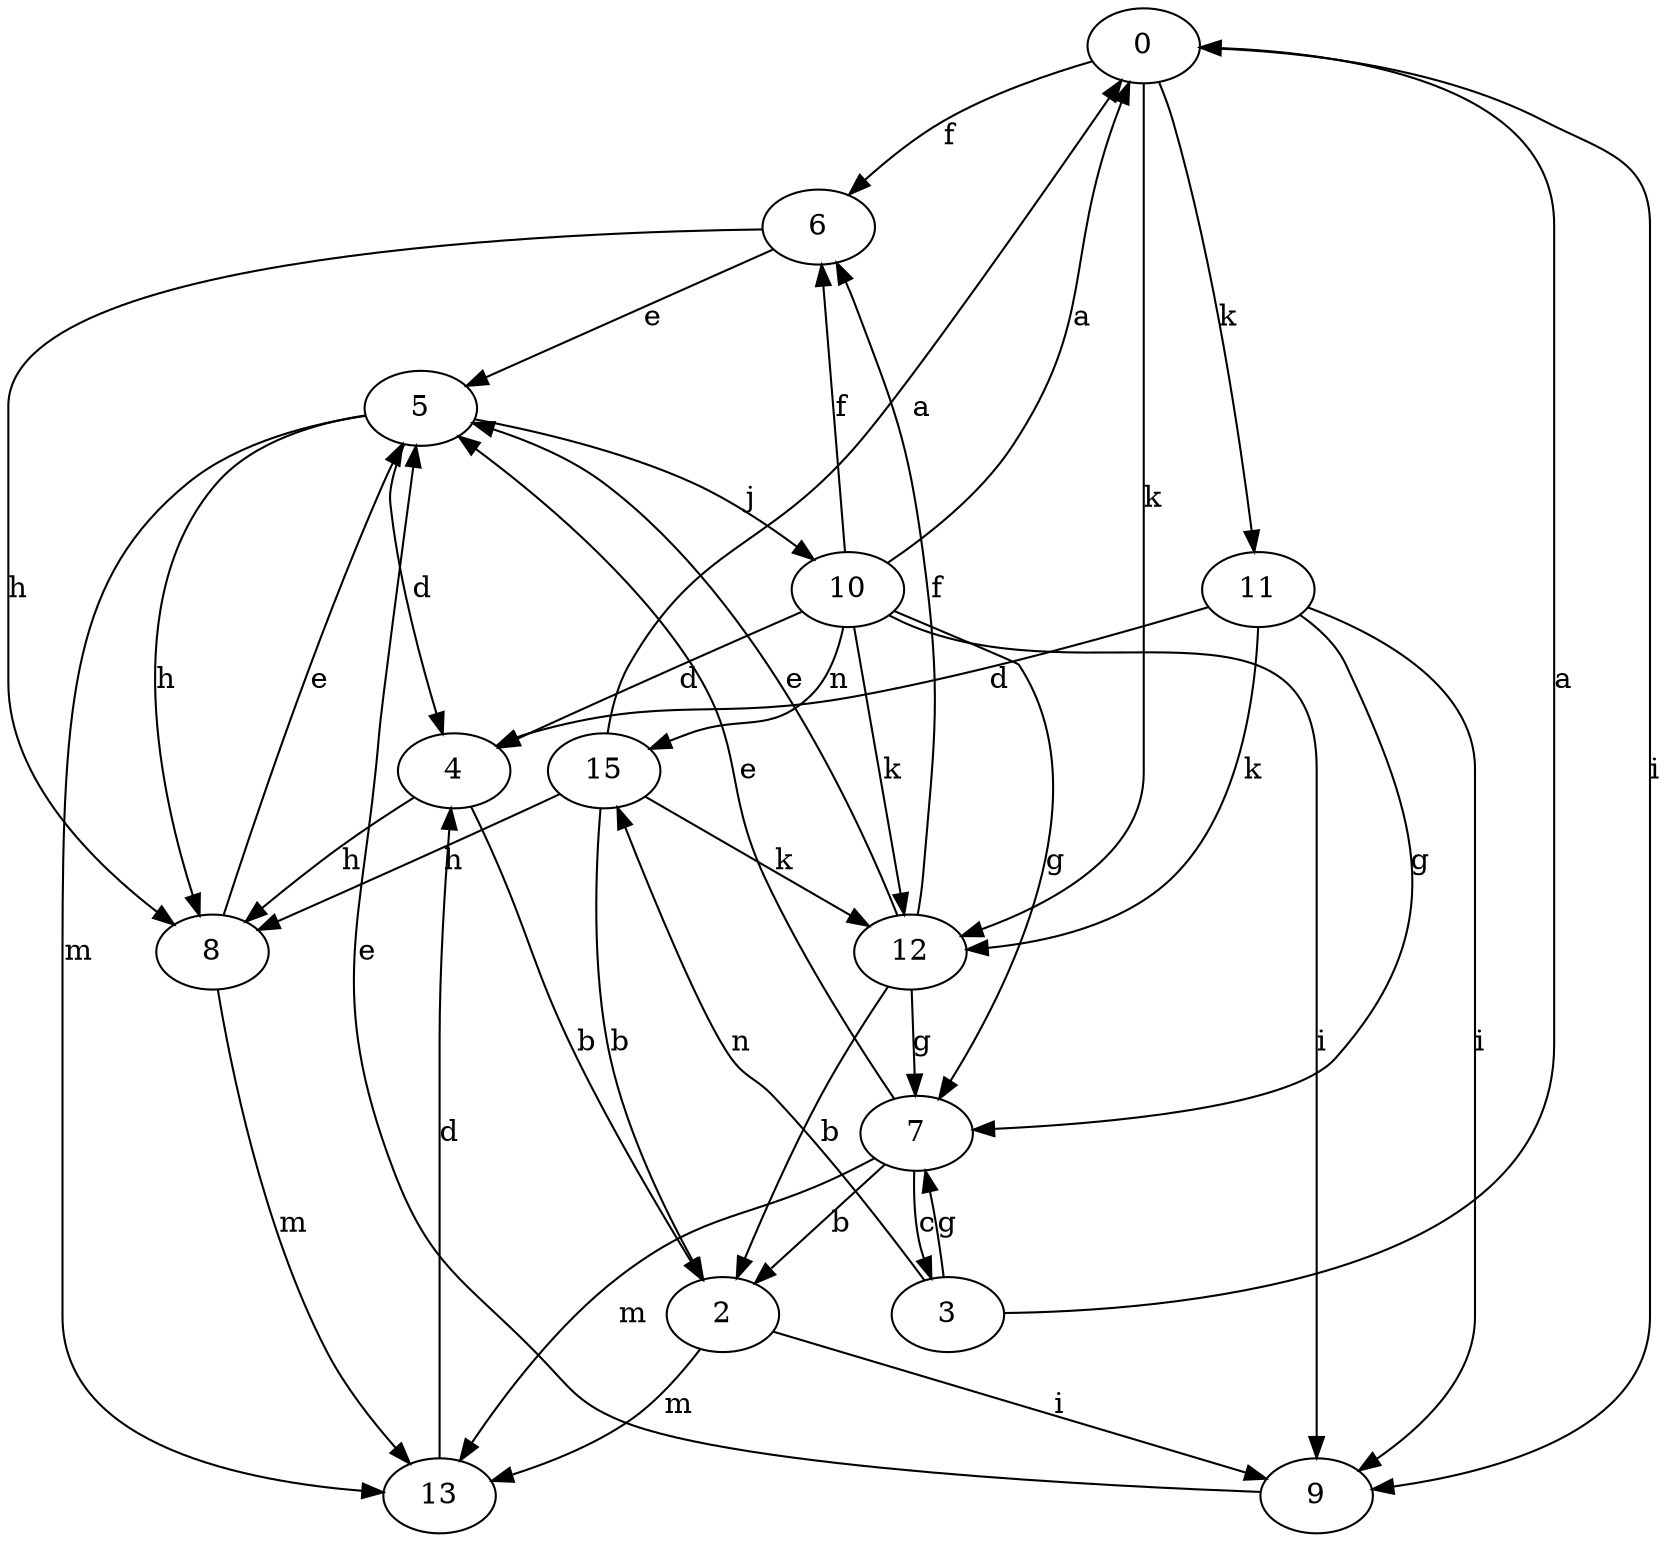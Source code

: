 strict digraph  {
0;
2;
3;
4;
5;
6;
7;
8;
9;
10;
11;
12;
13;
15;
0 -> 6  [label=f];
0 -> 9  [label=i];
0 -> 11  [label=k];
0 -> 12  [label=k];
2 -> 9  [label=i];
2 -> 13  [label=m];
3 -> 0  [label=a];
3 -> 7  [label=g];
3 -> 15  [label=n];
4 -> 2  [label=b];
4 -> 8  [label=h];
5 -> 4  [label=d];
5 -> 8  [label=h];
5 -> 10  [label=j];
5 -> 13  [label=m];
6 -> 5  [label=e];
6 -> 8  [label=h];
7 -> 2  [label=b];
7 -> 3  [label=c];
7 -> 5  [label=e];
7 -> 13  [label=m];
8 -> 5  [label=e];
8 -> 13  [label=m];
9 -> 5  [label=e];
10 -> 0  [label=a];
10 -> 4  [label=d];
10 -> 6  [label=f];
10 -> 7  [label=g];
10 -> 9  [label=i];
10 -> 12  [label=k];
10 -> 15  [label=n];
11 -> 4  [label=d];
11 -> 7  [label=g];
11 -> 9  [label=i];
11 -> 12  [label=k];
12 -> 2  [label=b];
12 -> 5  [label=e];
12 -> 6  [label=f];
12 -> 7  [label=g];
13 -> 4  [label=d];
15 -> 0  [label=a];
15 -> 2  [label=b];
15 -> 8  [label=h];
15 -> 12  [label=k];
}
